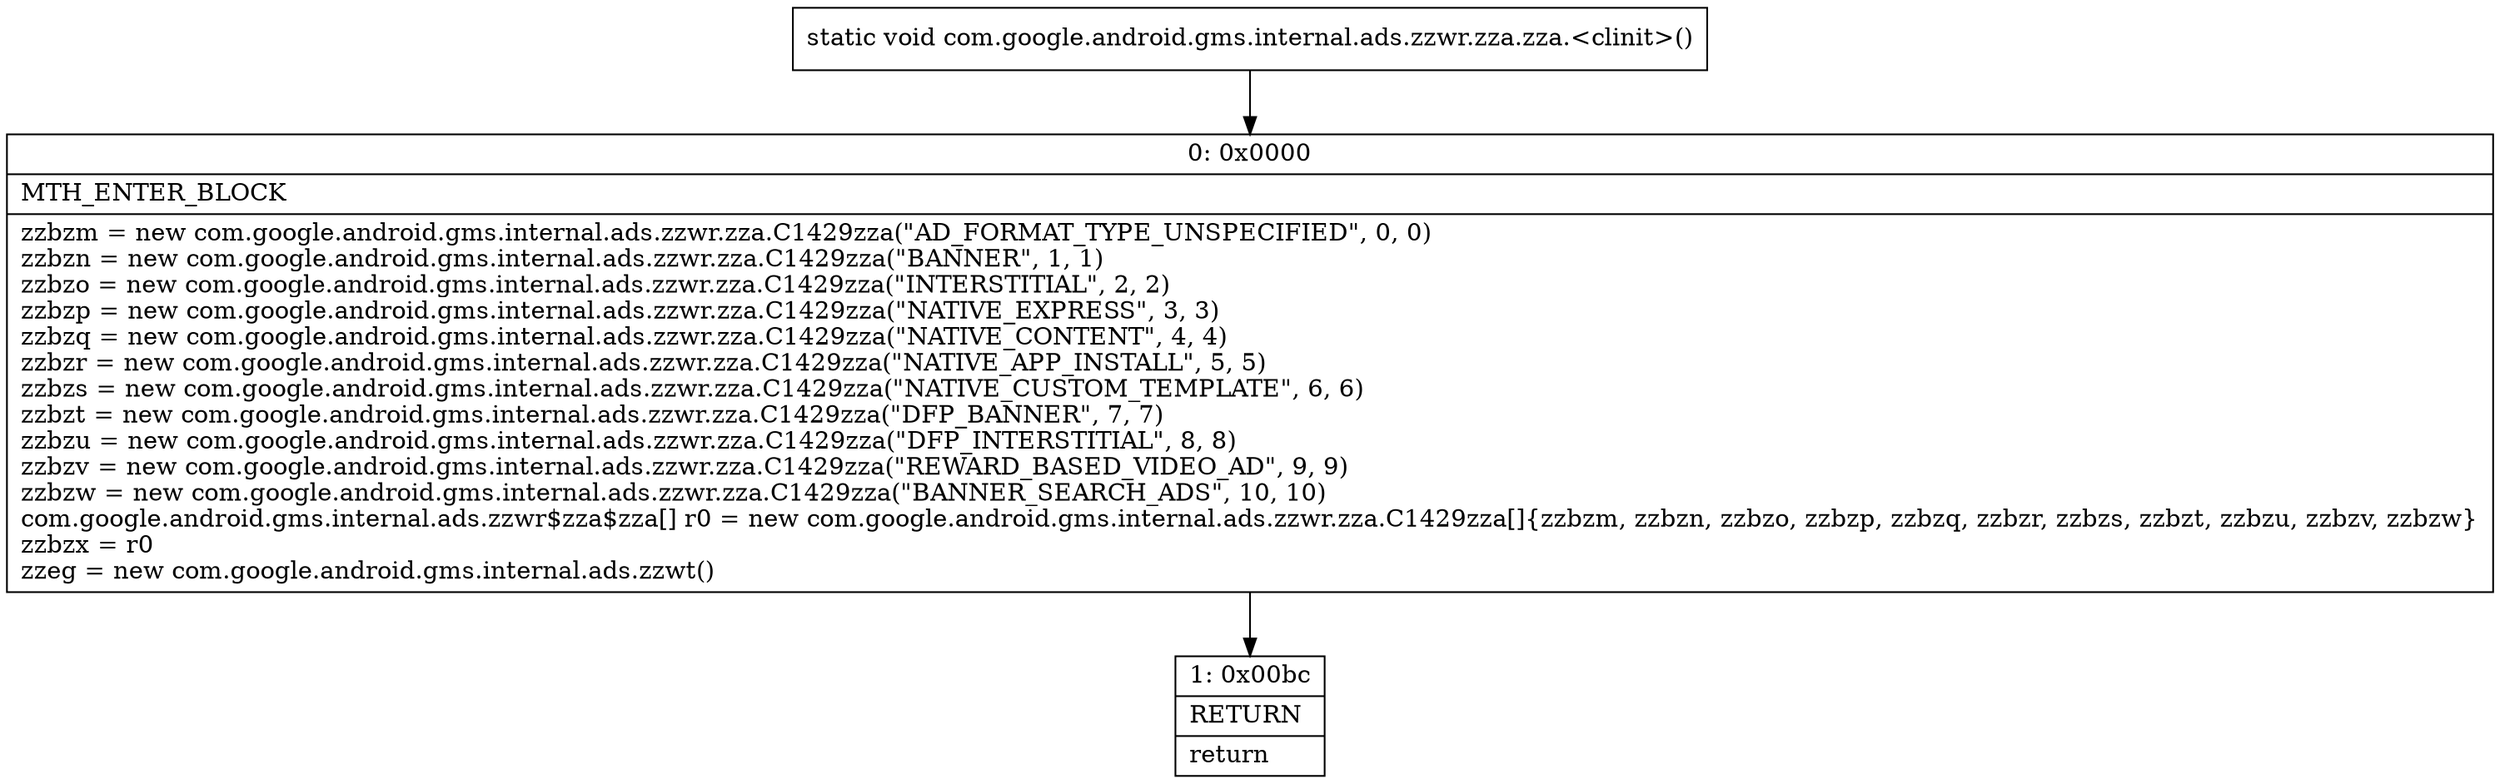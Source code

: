 digraph "CFG forcom.google.android.gms.internal.ads.zzwr.zza.zza.\<clinit\>()V" {
Node_0 [shape=record,label="{0\:\ 0x0000|MTH_ENTER_BLOCK\l|zzbzm = new com.google.android.gms.internal.ads.zzwr.zza.C1429zza(\"AD_FORMAT_TYPE_UNSPECIFIED\", 0, 0)\lzzbzn = new com.google.android.gms.internal.ads.zzwr.zza.C1429zza(\"BANNER\", 1, 1)\lzzbzo = new com.google.android.gms.internal.ads.zzwr.zza.C1429zza(\"INTERSTITIAL\", 2, 2)\lzzbzp = new com.google.android.gms.internal.ads.zzwr.zza.C1429zza(\"NATIVE_EXPRESS\", 3, 3)\lzzbzq = new com.google.android.gms.internal.ads.zzwr.zza.C1429zza(\"NATIVE_CONTENT\", 4, 4)\lzzbzr = new com.google.android.gms.internal.ads.zzwr.zza.C1429zza(\"NATIVE_APP_INSTALL\", 5, 5)\lzzbzs = new com.google.android.gms.internal.ads.zzwr.zza.C1429zza(\"NATIVE_CUSTOM_TEMPLATE\", 6, 6)\lzzbzt = new com.google.android.gms.internal.ads.zzwr.zza.C1429zza(\"DFP_BANNER\", 7, 7)\lzzbzu = new com.google.android.gms.internal.ads.zzwr.zza.C1429zza(\"DFP_INTERSTITIAL\", 8, 8)\lzzbzv = new com.google.android.gms.internal.ads.zzwr.zza.C1429zza(\"REWARD_BASED_VIDEO_AD\", 9, 9)\lzzbzw = new com.google.android.gms.internal.ads.zzwr.zza.C1429zza(\"BANNER_SEARCH_ADS\", 10, 10)\lcom.google.android.gms.internal.ads.zzwr$zza$zza[] r0 = new com.google.android.gms.internal.ads.zzwr.zza.C1429zza[]\{zzbzm, zzbzn, zzbzo, zzbzp, zzbzq, zzbzr, zzbzs, zzbzt, zzbzu, zzbzv, zzbzw\}\lzzbzx = r0\lzzeg = new com.google.android.gms.internal.ads.zzwt()\l}"];
Node_1 [shape=record,label="{1\:\ 0x00bc|RETURN\l|return\l}"];
MethodNode[shape=record,label="{static void com.google.android.gms.internal.ads.zzwr.zza.zza.\<clinit\>() }"];
MethodNode -> Node_0;
Node_0 -> Node_1;
}

